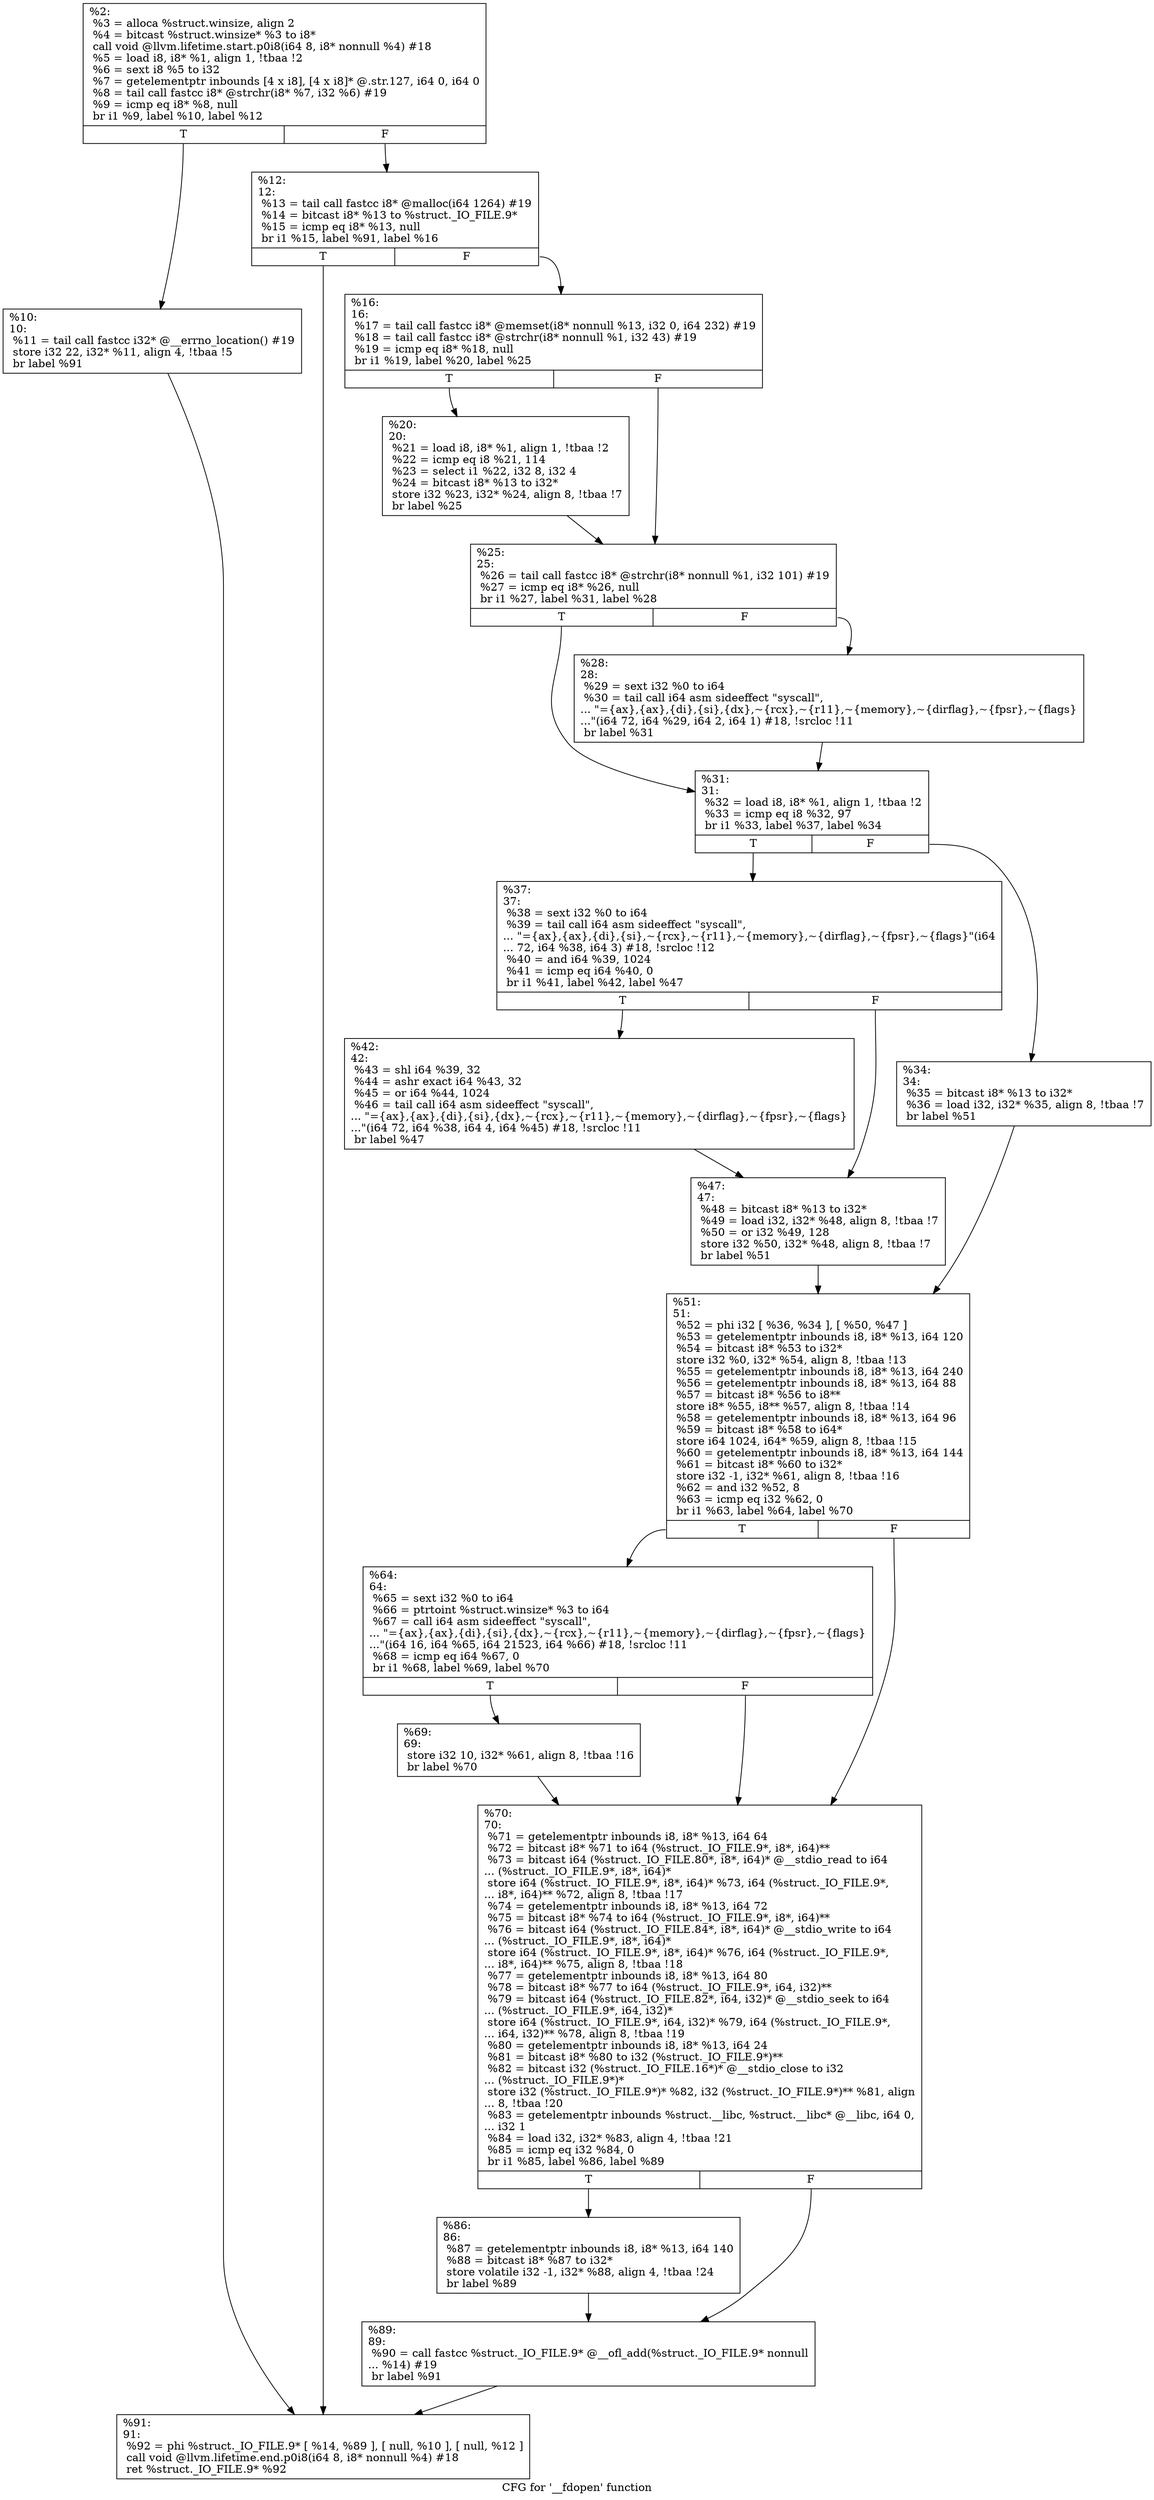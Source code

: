 digraph "CFG for '__fdopen' function" {
	label="CFG for '__fdopen' function";

	Node0x2045c60 [shape=record,label="{%2:\l  %3 = alloca %struct.winsize, align 2\l  %4 = bitcast %struct.winsize* %3 to i8*\l  call void @llvm.lifetime.start.p0i8(i64 8, i8* nonnull %4) #18\l  %5 = load i8, i8* %1, align 1, !tbaa !2\l  %6 = sext i8 %5 to i32\l  %7 = getelementptr inbounds [4 x i8], [4 x i8]* @.str.127, i64 0, i64 0\l  %8 = tail call fastcc i8* @strchr(i8* %7, i32 %6) #19\l  %9 = icmp eq i8* %8, null\l  br i1 %9, label %10, label %12\l|{<s0>T|<s1>F}}"];
	Node0x2045c60:s0 -> Node0x2045cb0;
	Node0x2045c60:s1 -> Node0x2045d00;
	Node0x2045cb0 [shape=record,label="{%10:\l10:                                               \l  %11 = tail call fastcc i32* @__errno_location() #19\l  store i32 22, i32* %11, align 4, !tbaa !5\l  br label %91\l}"];
	Node0x2045cb0 -> Node0x2046200;
	Node0x2045d00 [shape=record,label="{%12:\l12:                                               \l  %13 = tail call fastcc i8* @malloc(i64 1264) #19\l  %14 = bitcast i8* %13 to %struct._IO_FILE.9*\l  %15 = icmp eq i8* %13, null\l  br i1 %15, label %91, label %16\l|{<s0>T|<s1>F}}"];
	Node0x2045d00:s0 -> Node0x2046200;
	Node0x2045d00:s1 -> Node0x2045d50;
	Node0x2045d50 [shape=record,label="{%16:\l16:                                               \l  %17 = tail call fastcc i8* @memset(i8* nonnull %13, i32 0, i64 232) #19\l  %18 = tail call fastcc i8* @strchr(i8* nonnull %1, i32 43) #19\l  %19 = icmp eq i8* %18, null\l  br i1 %19, label %20, label %25\l|{<s0>T|<s1>F}}"];
	Node0x2045d50:s0 -> Node0x2045da0;
	Node0x2045d50:s1 -> Node0x2045df0;
	Node0x2045da0 [shape=record,label="{%20:\l20:                                               \l  %21 = load i8, i8* %1, align 1, !tbaa !2\l  %22 = icmp eq i8 %21, 114\l  %23 = select i1 %22, i32 8, i32 4\l  %24 = bitcast i8* %13 to i32*\l  store i32 %23, i32* %24, align 8, !tbaa !7\l  br label %25\l}"];
	Node0x2045da0 -> Node0x2045df0;
	Node0x2045df0 [shape=record,label="{%25:\l25:                                               \l  %26 = tail call fastcc i8* @strchr(i8* nonnull %1, i32 101) #19\l  %27 = icmp eq i8* %26, null\l  br i1 %27, label %31, label %28\l|{<s0>T|<s1>F}}"];
	Node0x2045df0:s0 -> Node0x2045e90;
	Node0x2045df0:s1 -> Node0x2045e40;
	Node0x2045e40 [shape=record,label="{%28:\l28:                                               \l  %29 = sext i32 %0 to i64\l  %30 = tail call i64 asm sideeffect \"syscall\",\l... \"=\{ax\},\{ax\},\{di\},\{si\},\{dx\},~\{rcx\},~\{r11\},~\{memory\},~\{dirflag\},~\{fpsr\},~\{flags\}\l...\"(i64 72, i64 %29, i64 2, i64 1) #18, !srcloc !11\l  br label %31\l}"];
	Node0x2045e40 -> Node0x2045e90;
	Node0x2045e90 [shape=record,label="{%31:\l31:                                               \l  %32 = load i8, i8* %1, align 1, !tbaa !2\l  %33 = icmp eq i8 %32, 97\l  br i1 %33, label %37, label %34\l|{<s0>T|<s1>F}}"];
	Node0x2045e90:s0 -> Node0x2045f30;
	Node0x2045e90:s1 -> Node0x2045ee0;
	Node0x2045ee0 [shape=record,label="{%34:\l34:                                               \l  %35 = bitcast i8* %13 to i32*\l  %36 = load i32, i32* %35, align 8, !tbaa !7\l  br label %51\l}"];
	Node0x2045ee0 -> Node0x2046020;
	Node0x2045f30 [shape=record,label="{%37:\l37:                                               \l  %38 = sext i32 %0 to i64\l  %39 = tail call i64 asm sideeffect \"syscall\",\l... \"=\{ax\},\{ax\},\{di\},\{si\},~\{rcx\},~\{r11\},~\{memory\},~\{dirflag\},~\{fpsr\},~\{flags\}\"(i64\l... 72, i64 %38, i64 3) #18, !srcloc !12\l  %40 = and i64 %39, 1024\l  %41 = icmp eq i64 %40, 0\l  br i1 %41, label %42, label %47\l|{<s0>T|<s1>F}}"];
	Node0x2045f30:s0 -> Node0x2045f80;
	Node0x2045f30:s1 -> Node0x2045fd0;
	Node0x2045f80 [shape=record,label="{%42:\l42:                                               \l  %43 = shl i64 %39, 32\l  %44 = ashr exact i64 %43, 32\l  %45 = or i64 %44, 1024\l  %46 = tail call i64 asm sideeffect \"syscall\",\l... \"=\{ax\},\{ax\},\{di\},\{si\},\{dx\},~\{rcx\},~\{r11\},~\{memory\},~\{dirflag\},~\{fpsr\},~\{flags\}\l...\"(i64 72, i64 %38, i64 4, i64 %45) #18, !srcloc !11\l  br label %47\l}"];
	Node0x2045f80 -> Node0x2045fd0;
	Node0x2045fd0 [shape=record,label="{%47:\l47:                                               \l  %48 = bitcast i8* %13 to i32*\l  %49 = load i32, i32* %48, align 8, !tbaa !7\l  %50 = or i32 %49, 128\l  store i32 %50, i32* %48, align 8, !tbaa !7\l  br label %51\l}"];
	Node0x2045fd0 -> Node0x2046020;
	Node0x2046020 [shape=record,label="{%51:\l51:                                               \l  %52 = phi i32 [ %36, %34 ], [ %50, %47 ]\l  %53 = getelementptr inbounds i8, i8* %13, i64 120\l  %54 = bitcast i8* %53 to i32*\l  store i32 %0, i32* %54, align 8, !tbaa !13\l  %55 = getelementptr inbounds i8, i8* %13, i64 240\l  %56 = getelementptr inbounds i8, i8* %13, i64 88\l  %57 = bitcast i8* %56 to i8**\l  store i8* %55, i8** %57, align 8, !tbaa !14\l  %58 = getelementptr inbounds i8, i8* %13, i64 96\l  %59 = bitcast i8* %58 to i64*\l  store i64 1024, i64* %59, align 8, !tbaa !15\l  %60 = getelementptr inbounds i8, i8* %13, i64 144\l  %61 = bitcast i8* %60 to i32*\l  store i32 -1, i32* %61, align 8, !tbaa !16\l  %62 = and i32 %52, 8\l  %63 = icmp eq i32 %62, 0\l  br i1 %63, label %64, label %70\l|{<s0>T|<s1>F}}"];
	Node0x2046020:s0 -> Node0x2046070;
	Node0x2046020:s1 -> Node0x2046110;
	Node0x2046070 [shape=record,label="{%64:\l64:                                               \l  %65 = sext i32 %0 to i64\l  %66 = ptrtoint %struct.winsize* %3 to i64\l  %67 = call i64 asm sideeffect \"syscall\",\l... \"=\{ax\},\{ax\},\{di\},\{si\},\{dx\},~\{rcx\},~\{r11\},~\{memory\},~\{dirflag\},~\{fpsr\},~\{flags\}\l...\"(i64 16, i64 %65, i64 21523, i64 %66) #18, !srcloc !11\l  %68 = icmp eq i64 %67, 0\l  br i1 %68, label %69, label %70\l|{<s0>T|<s1>F}}"];
	Node0x2046070:s0 -> Node0x20460c0;
	Node0x2046070:s1 -> Node0x2046110;
	Node0x20460c0 [shape=record,label="{%69:\l69:                                               \l  store i32 10, i32* %61, align 8, !tbaa !16\l  br label %70\l}"];
	Node0x20460c0 -> Node0x2046110;
	Node0x2046110 [shape=record,label="{%70:\l70:                                               \l  %71 = getelementptr inbounds i8, i8* %13, i64 64\l  %72 = bitcast i8* %71 to i64 (%struct._IO_FILE.9*, i8*, i64)**\l  %73 = bitcast i64 (%struct._IO_FILE.80*, i8*, i64)* @__stdio_read to i64\l... (%struct._IO_FILE.9*, i8*, i64)*\l  store i64 (%struct._IO_FILE.9*, i8*, i64)* %73, i64 (%struct._IO_FILE.9*,\l... i8*, i64)** %72, align 8, !tbaa !17\l  %74 = getelementptr inbounds i8, i8* %13, i64 72\l  %75 = bitcast i8* %74 to i64 (%struct._IO_FILE.9*, i8*, i64)**\l  %76 = bitcast i64 (%struct._IO_FILE.84*, i8*, i64)* @__stdio_write to i64\l... (%struct._IO_FILE.9*, i8*, i64)*\l  store i64 (%struct._IO_FILE.9*, i8*, i64)* %76, i64 (%struct._IO_FILE.9*,\l... i8*, i64)** %75, align 8, !tbaa !18\l  %77 = getelementptr inbounds i8, i8* %13, i64 80\l  %78 = bitcast i8* %77 to i64 (%struct._IO_FILE.9*, i64, i32)**\l  %79 = bitcast i64 (%struct._IO_FILE.82*, i64, i32)* @__stdio_seek to i64\l... (%struct._IO_FILE.9*, i64, i32)*\l  store i64 (%struct._IO_FILE.9*, i64, i32)* %79, i64 (%struct._IO_FILE.9*,\l... i64, i32)** %78, align 8, !tbaa !19\l  %80 = getelementptr inbounds i8, i8* %13, i64 24\l  %81 = bitcast i8* %80 to i32 (%struct._IO_FILE.9*)**\l  %82 = bitcast i32 (%struct._IO_FILE.16*)* @__stdio_close to i32\l... (%struct._IO_FILE.9*)*\l  store i32 (%struct._IO_FILE.9*)* %82, i32 (%struct._IO_FILE.9*)** %81, align\l... 8, !tbaa !20\l  %83 = getelementptr inbounds %struct.__libc, %struct.__libc* @__libc, i64 0,\l... i32 1\l  %84 = load i32, i32* %83, align 4, !tbaa !21\l  %85 = icmp eq i32 %84, 0\l  br i1 %85, label %86, label %89\l|{<s0>T|<s1>F}}"];
	Node0x2046110:s0 -> Node0x2046160;
	Node0x2046110:s1 -> Node0x20461b0;
	Node0x2046160 [shape=record,label="{%86:\l86:                                               \l  %87 = getelementptr inbounds i8, i8* %13, i64 140\l  %88 = bitcast i8* %87 to i32*\l  store volatile i32 -1, i32* %88, align 4, !tbaa !24\l  br label %89\l}"];
	Node0x2046160 -> Node0x20461b0;
	Node0x20461b0 [shape=record,label="{%89:\l89:                                               \l  %90 = call fastcc %struct._IO_FILE.9* @__ofl_add(%struct._IO_FILE.9* nonnull\l... %14) #19\l  br label %91\l}"];
	Node0x20461b0 -> Node0x2046200;
	Node0x2046200 [shape=record,label="{%91:\l91:                                               \l  %92 = phi %struct._IO_FILE.9* [ %14, %89 ], [ null, %10 ], [ null, %12 ]\l  call void @llvm.lifetime.end.p0i8(i64 8, i8* nonnull %4) #18\l  ret %struct._IO_FILE.9* %92\l}"];
}
